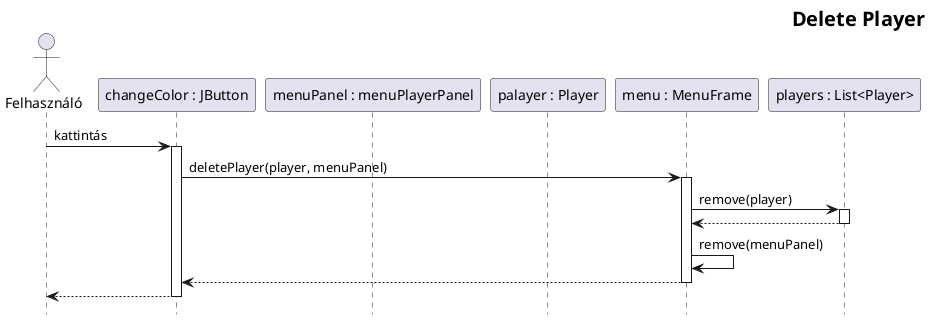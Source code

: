 @startuml DeletePlayer 
skinparam headerFontSize 20
skinparam HeaderFontColor #000000
skinparam HeaderFontStyle bold
header Delete Player
hide footbox

actor p as "Felhasználó"
participant btn as "changeColor : JButton"
p -> btn++ : kattintás

participant menuPanel as "menuPanel : menuPlayerPanel"
participant player as "palayer : Player"
participant menu as "menu : MenuFrame"
participant players as "players : List<Player>"

btn -> menu++ : deletePlayer(player, menuPanel)
menu -> players++ : remove(player)
return

menu -> menu : remove(menuPanel)
return
return
@enduml